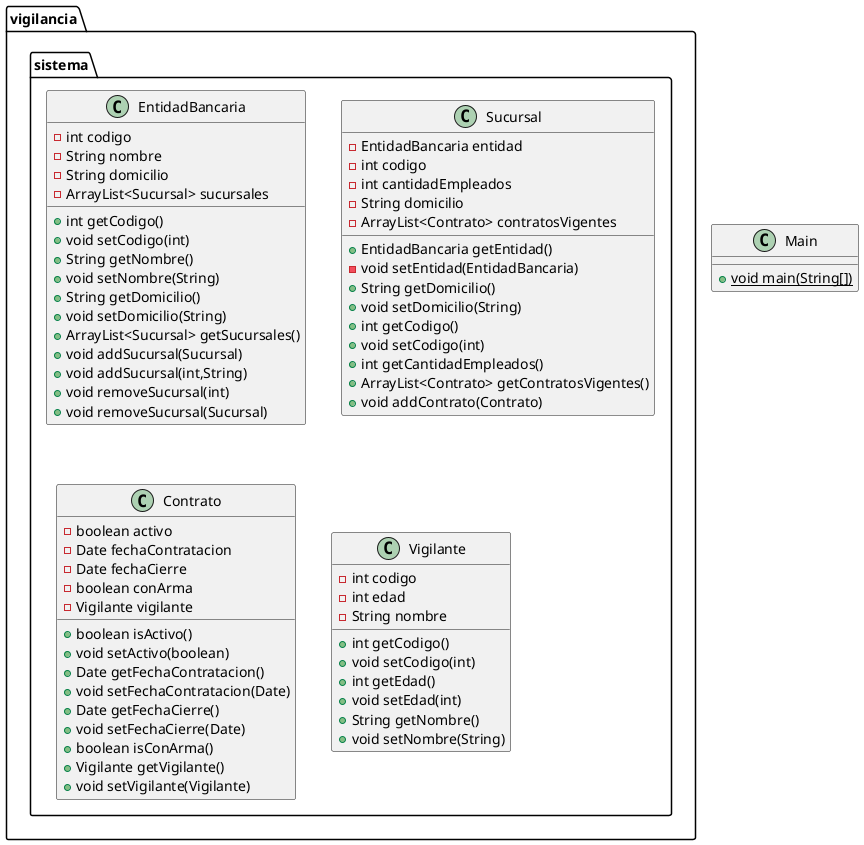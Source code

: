 @startuml
class vigilancia.sistema.EntidadBancaria {
- int codigo
- String nombre
- String domicilio
- ArrayList<Sucursal> sucursales
+ int getCodigo()
+ void setCodigo(int)
+ String getNombre()
+ void setNombre(String)
+ String getDomicilio()
+ void setDomicilio(String)
+ ArrayList<Sucursal> getSucursales()
+ void addSucursal(Sucursal)
+ void addSucursal(int,String)
+ void removeSucursal(int)
+ void removeSucursal(Sucursal)
}


class vigilancia.sistema.Sucursal {
- EntidadBancaria entidad
- int codigo
- int cantidadEmpleados
- String domicilio
- ArrayList<Contrato> contratosVigentes
+ EntidadBancaria getEntidad()
- void setEntidad(EntidadBancaria)
+ String getDomicilio()
+ void setDomicilio(String)
+ int getCodigo()
+ void setCodigo(int)
+ int getCantidadEmpleados()
+ ArrayList<Contrato> getContratosVigentes()
+ void addContrato(Contrato)
}


class vigilancia.sistema.Contrato {
- boolean activo
- Date fechaContratacion
- Date fechaCierre
- boolean conArma
- Vigilante vigilante
+ boolean isActivo()
+ void setActivo(boolean)
+ Date getFechaContratacion()
+ void setFechaContratacion(Date)
+ Date getFechaCierre()
+ void setFechaCierre(Date)
+ boolean isConArma()
+ Vigilante getVigilante()
+ void setVigilante(Vigilante)
}


class vigilancia.sistema.Vigilante {
- int codigo
- int edad
- String nombre
+ int getCodigo()
+ void setCodigo(int)
+ int getEdad()
+ void setEdad(int)
+ String getNombre()
+ void setNombre(String)
}


class Main {
+ {static} void main(String[])
}

@enduml